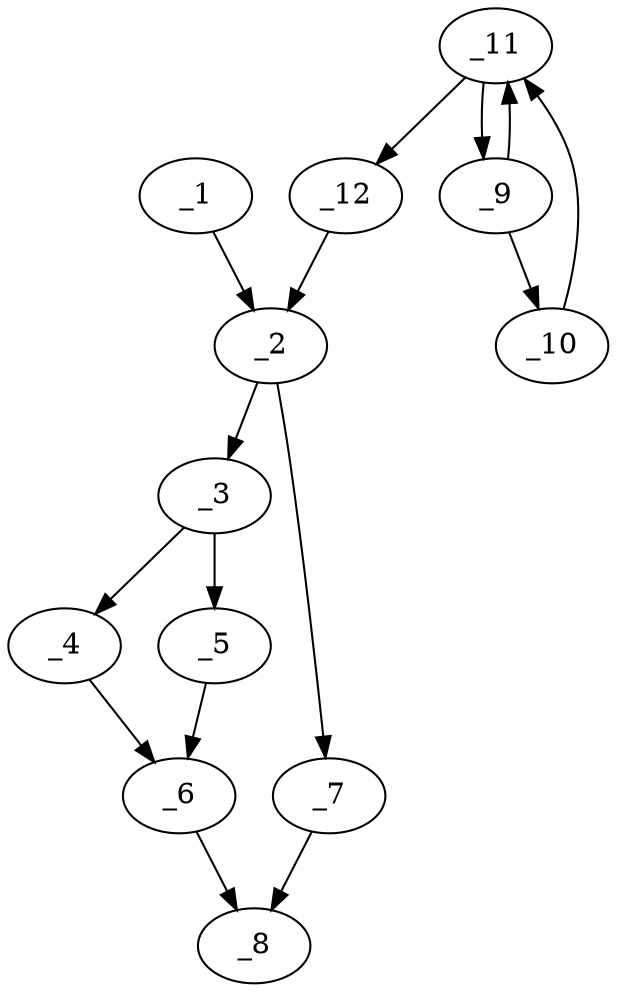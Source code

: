 // this one is broken at the moment
digraph cytron {
    _1 -> _2 -> {_3 _7}
    _3 -> {_4 _5} -> _6
    {_6 _7} -> _8
    _9 -> {_10 _11}
    _10 -> _11 -> {_9 _12}
    _12 -> _2
    _12
}
